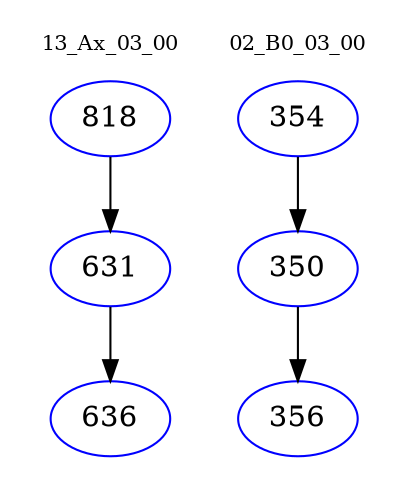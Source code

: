 digraph{
subgraph cluster_0 {
color = white
label = "13_Ax_03_00";
fontsize=10;
T0_818 [label="818", color="blue"]
T0_818 -> T0_631 [color="black"]
T0_631 [label="631", color="blue"]
T0_631 -> T0_636 [color="black"]
T0_636 [label="636", color="blue"]
}
subgraph cluster_1 {
color = white
label = "02_B0_03_00";
fontsize=10;
T1_354 [label="354", color="blue"]
T1_354 -> T1_350 [color="black"]
T1_350 [label="350", color="blue"]
T1_350 -> T1_356 [color="black"]
T1_356 [label="356", color="blue"]
}
}

